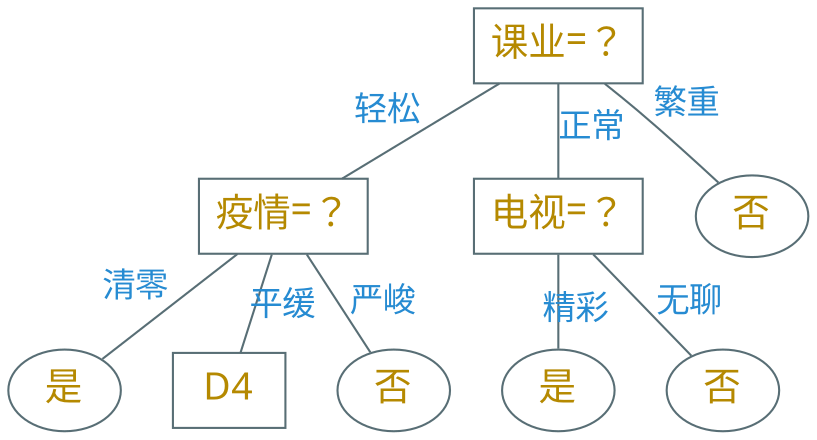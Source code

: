 digraph g {
    graph [nodesep=0.35, ranksep=0.35]
    bgcolor="transparent"
    node [shape=box color="#586e75" fontcolor="#b58900" fontsize=18 fontname="Ysabeau,LXGWWenKai"]
    edge [color="#586e75" fontcolor="#268bd2" fontsize=16 fontname="Ysabeau,LXGWWenKai" arrowhead=none]

    "课业=？" -> "疫情=？" [xlabel="轻松"]
    "课业=？" -> "电视=？" [label="正常"]

    node [shape=ellipse]

    "课业=？" -> "否" [headlabel="繁重" labeldistance=4]
    "电视=？" -> "是" [headlabel="精彩" labeldistance=2]

    y2 [label="是"]
    n2 [label="否"]

    "电视=？" -> n2 [label="无聊"]
    "疫情=？" -> y2 [xlabel="清零"]

    node [shape=box]
    "疫情=？" -> "D4" [headlabel="平缓" labeldistance=3]

    node [shape=ellipse]
    n3 [label="否"]
    "疫情=？" -> n3 [label="严峻"]
}